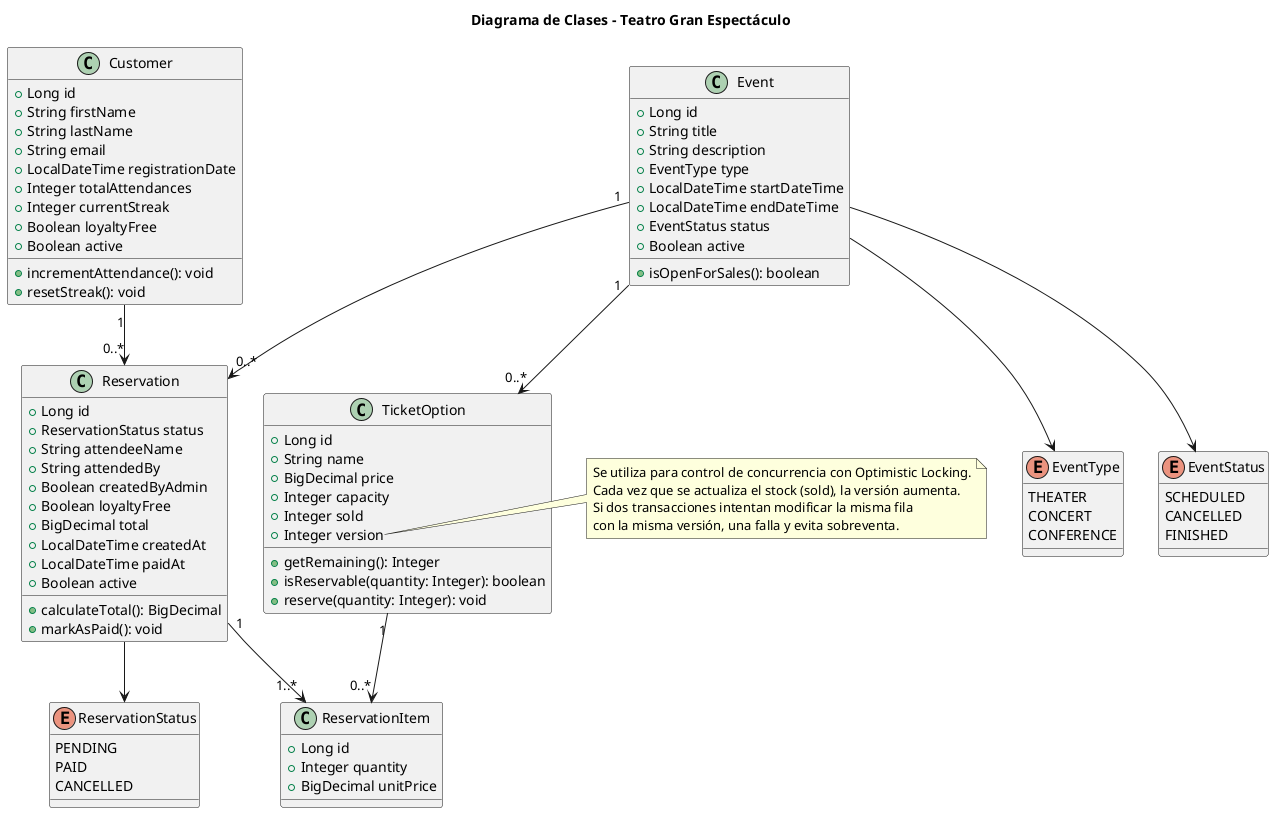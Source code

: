 @startuml
title Diagrama de Clases - Teatro Gran Espectáculo

class Customer {
    + Long id
    + String firstName
    + String lastName
    + String email
    + LocalDateTime registrationDate
    + Integer totalAttendances
    + Integer currentStreak
    + Boolean loyaltyFree
    + Boolean active

    + incrementAttendance(): void
    + resetStreak(): void
}

class Event {
    + Long id
    + String title
    + String description
    + EventType type
    + LocalDateTime startDateTime
    + LocalDateTime endDateTime
    + EventStatus status
    + Boolean active

    + isOpenForSales(): boolean
}

class TicketOption {
    + Long id
    + String name
    + BigDecimal price
    + Integer capacity
    + Integer sold
    + Integer version

    + getRemaining(): Integer
    + isReservable(quantity: Integer): boolean
    + reserve(quantity: Integer): void
}

class Reservation {
    + Long id
    + ReservationStatus status
    + String attendeeName
    + String attendedBy
    + Boolean createdByAdmin
    + Boolean loyaltyFree
    + BigDecimal total
    + LocalDateTime createdAt
    + LocalDateTime paidAt
    + Boolean active

    + calculateTotal(): BigDecimal
    + markAsPaid(): void
}

class ReservationItem {
    + Long id
    + Integer quantity
    + BigDecimal unitPrice
}


enum EventType {
    THEATER
    CONCERT
    CONFERENCE
}

enum EventStatus {
    SCHEDULED
    CANCELLED
    FINISHED
}

enum ReservationStatus {
    PENDING
    PAID
    CANCELLED
}


Customer "1" --> "0..*" Reservation
Event "1" --> "0..*" TicketOption
Event "1" --> "0..*" Reservation
Reservation "1" --> "1..*" ReservationItem
TicketOption "1" --> "0..*" ReservationItem


Event --> EventType
Event --> EventStatus
Reservation --> ReservationStatus

note right of TicketOption::version
  Se utiliza para control de concurrencia con Optimistic Locking.
  Cada vez que se actualiza el stock (sold), la versión aumenta.
  Si dos transacciones intentan modificar la misma fila
  con la misma versión, una falla y evita sobreventa.
end note
@enduml
